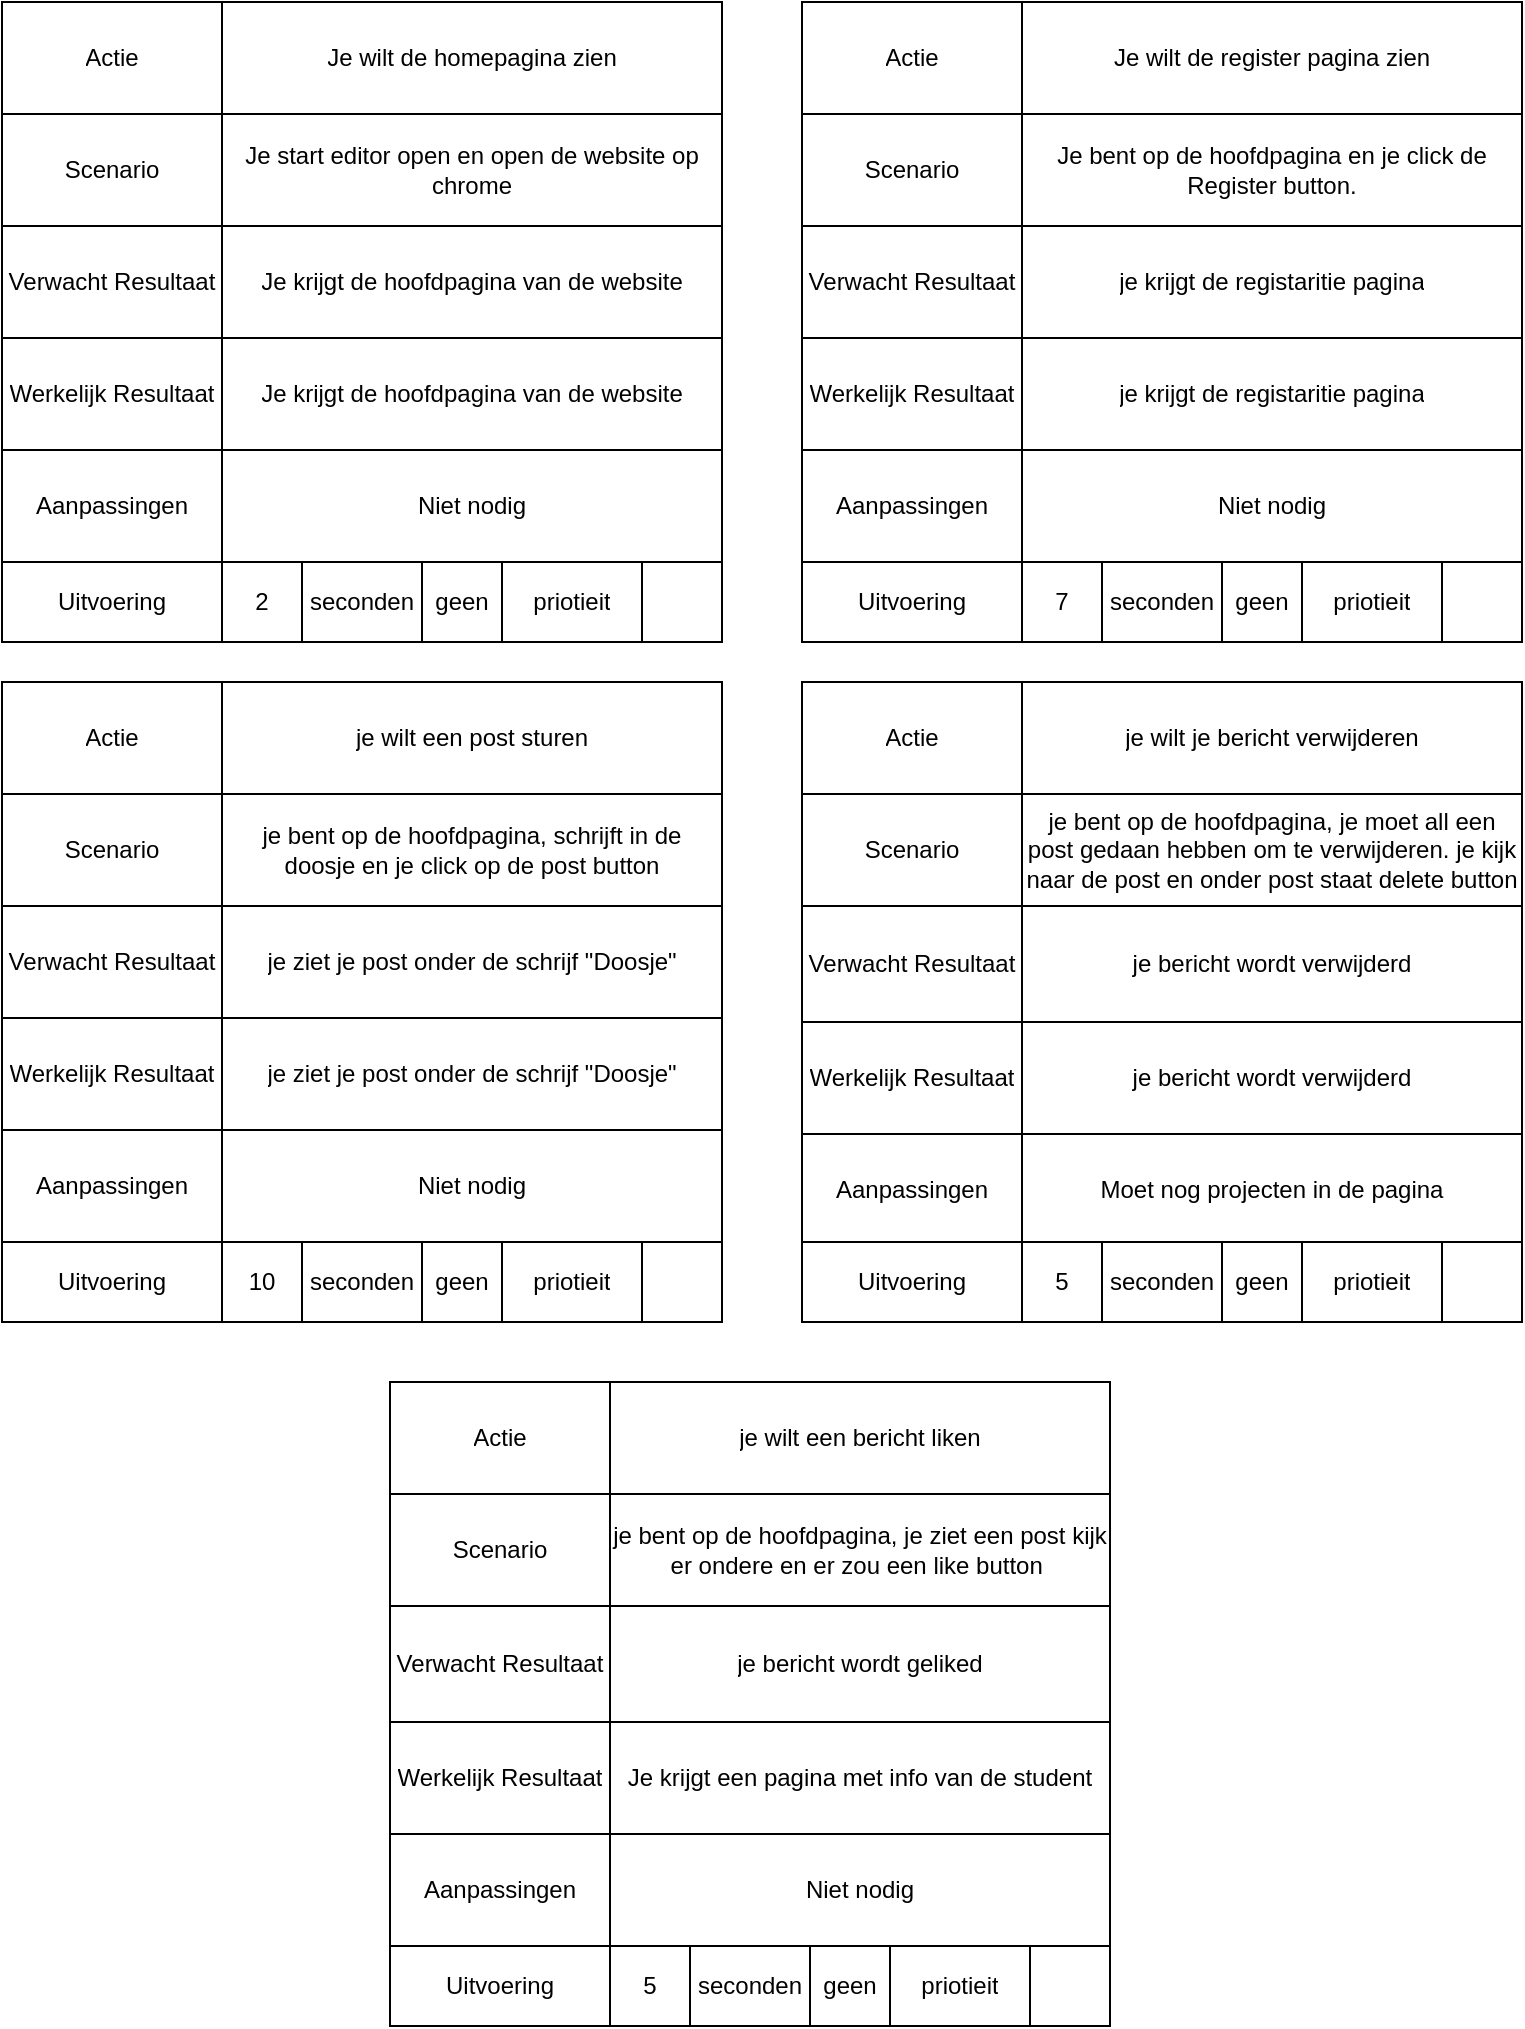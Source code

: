 <mxfile version="24.7.17">
  <diagram name="Pagina-1" id="o-l7oU7c75dc8aHTWsbc">
    <mxGraphModel dx="1276" dy="606" grid="1" gridSize="10" guides="1" tooltips="1" connect="1" arrows="1" fold="1" page="1" pageScale="1" pageWidth="827" pageHeight="1169" math="0" shadow="0">
      <root>
        <mxCell id="0" />
        <mxCell id="1" parent="0" />
        <mxCell id="jFZmd_QBsor4L_5HZ93f-24" value="" style="shape=table;startSize=0;container=1;collapsible=0;childLayout=tableLayout;" parent="1" vertex="1">
          <mxGeometry x="40" y="20" width="360" height="280" as="geometry" />
        </mxCell>
        <mxCell id="jFZmd_QBsor4L_5HZ93f-25" value="" style="shape=tableRow;horizontal=0;startSize=0;swimlaneHead=0;swimlaneBody=0;strokeColor=inherit;top=0;left=0;bottom=0;right=0;collapsible=0;dropTarget=0;fillColor=none;points=[[0,0.5],[1,0.5]];portConstraint=eastwest;" parent="jFZmd_QBsor4L_5HZ93f-24" vertex="1">
          <mxGeometry width="360" height="56" as="geometry" />
        </mxCell>
        <mxCell id="jFZmd_QBsor4L_5HZ93f-26" value="Actie" style="shape=partialRectangle;html=1;whiteSpace=wrap;connectable=0;strokeColor=inherit;overflow=hidden;fillColor=none;top=0;left=0;bottom=0;right=0;pointerEvents=1;" parent="jFZmd_QBsor4L_5HZ93f-25" vertex="1">
          <mxGeometry width="110" height="56" as="geometry">
            <mxRectangle width="110" height="56" as="alternateBounds" />
          </mxGeometry>
        </mxCell>
        <mxCell id="jFZmd_QBsor4L_5HZ93f-27" value="Je wilt de homepagina zien" style="shape=partialRectangle;html=1;whiteSpace=wrap;connectable=0;strokeColor=inherit;overflow=hidden;fillColor=none;top=0;left=0;bottom=0;right=0;pointerEvents=1;" parent="jFZmd_QBsor4L_5HZ93f-25" vertex="1">
          <mxGeometry x="110" width="250" height="56" as="geometry">
            <mxRectangle width="250" height="56" as="alternateBounds" />
          </mxGeometry>
        </mxCell>
        <mxCell id="jFZmd_QBsor4L_5HZ93f-28" value="" style="shape=tableRow;horizontal=0;startSize=0;swimlaneHead=0;swimlaneBody=0;strokeColor=inherit;top=0;left=0;bottom=0;right=0;collapsible=0;dropTarget=0;fillColor=none;points=[[0,0.5],[1,0.5]];portConstraint=eastwest;" parent="jFZmd_QBsor4L_5HZ93f-24" vertex="1">
          <mxGeometry y="56" width="360" height="56" as="geometry" />
        </mxCell>
        <mxCell id="jFZmd_QBsor4L_5HZ93f-29" value="Scenario" style="shape=partialRectangle;html=1;whiteSpace=wrap;connectable=0;strokeColor=inherit;overflow=hidden;fillColor=none;top=0;left=0;bottom=0;right=0;pointerEvents=1;" parent="jFZmd_QBsor4L_5HZ93f-28" vertex="1">
          <mxGeometry width="110" height="56" as="geometry">
            <mxRectangle width="110" height="56" as="alternateBounds" />
          </mxGeometry>
        </mxCell>
        <mxCell id="jFZmd_QBsor4L_5HZ93f-30" value="Je start editor open en open de website op chrome" style="shape=partialRectangle;html=1;whiteSpace=wrap;connectable=0;strokeColor=inherit;overflow=hidden;fillColor=none;top=0;left=0;bottom=0;right=0;pointerEvents=1;" parent="jFZmd_QBsor4L_5HZ93f-28" vertex="1">
          <mxGeometry x="110" width="250" height="56" as="geometry">
            <mxRectangle width="250" height="56" as="alternateBounds" />
          </mxGeometry>
        </mxCell>
        <mxCell id="jFZmd_QBsor4L_5HZ93f-31" value="" style="shape=tableRow;horizontal=0;startSize=0;swimlaneHead=0;swimlaneBody=0;strokeColor=inherit;top=0;left=0;bottom=0;right=0;collapsible=0;dropTarget=0;fillColor=none;points=[[0,0.5],[1,0.5]];portConstraint=eastwest;" parent="jFZmd_QBsor4L_5HZ93f-24" vertex="1">
          <mxGeometry y="112" width="360" height="56" as="geometry" />
        </mxCell>
        <mxCell id="jFZmd_QBsor4L_5HZ93f-32" value="Verwacht Resultaat" style="shape=partialRectangle;html=1;whiteSpace=wrap;connectable=0;strokeColor=inherit;overflow=hidden;fillColor=none;top=0;left=0;bottom=0;right=0;pointerEvents=1;" parent="jFZmd_QBsor4L_5HZ93f-31" vertex="1">
          <mxGeometry width="110" height="56" as="geometry">
            <mxRectangle width="110" height="56" as="alternateBounds" />
          </mxGeometry>
        </mxCell>
        <mxCell id="jFZmd_QBsor4L_5HZ93f-33" value="Je krijgt de hoofdpagina van de website" style="shape=partialRectangle;html=1;whiteSpace=wrap;connectable=0;strokeColor=inherit;overflow=hidden;fillColor=none;top=0;left=0;bottom=0;right=0;pointerEvents=1;" parent="jFZmd_QBsor4L_5HZ93f-31" vertex="1">
          <mxGeometry x="110" width="250" height="56" as="geometry">
            <mxRectangle width="250" height="56" as="alternateBounds" />
          </mxGeometry>
        </mxCell>
        <mxCell id="jFZmd_QBsor4L_5HZ93f-34" value="" style="shape=tableRow;horizontal=0;startSize=0;swimlaneHead=0;swimlaneBody=0;strokeColor=inherit;top=0;left=0;bottom=0;right=0;collapsible=0;dropTarget=0;fillColor=none;points=[[0,0.5],[1,0.5]];portConstraint=eastwest;" parent="jFZmd_QBsor4L_5HZ93f-24" vertex="1">
          <mxGeometry y="168" width="360" height="56" as="geometry" />
        </mxCell>
        <mxCell id="jFZmd_QBsor4L_5HZ93f-35" value="Werkelijk Resultaat" style="shape=partialRectangle;html=1;whiteSpace=wrap;connectable=0;strokeColor=inherit;overflow=hidden;fillColor=none;top=0;left=0;bottom=0;right=0;pointerEvents=1;" parent="jFZmd_QBsor4L_5HZ93f-34" vertex="1">
          <mxGeometry width="110" height="56" as="geometry">
            <mxRectangle width="110" height="56" as="alternateBounds" />
          </mxGeometry>
        </mxCell>
        <mxCell id="jFZmd_QBsor4L_5HZ93f-36" value="Je krijgt de hoofdpagina van de website" style="shape=partialRectangle;html=1;whiteSpace=wrap;connectable=0;strokeColor=inherit;overflow=hidden;fillColor=none;top=0;left=0;bottom=0;right=0;pointerEvents=1;" parent="jFZmd_QBsor4L_5HZ93f-34" vertex="1">
          <mxGeometry x="110" width="250" height="56" as="geometry">
            <mxRectangle width="250" height="56" as="alternateBounds" />
          </mxGeometry>
        </mxCell>
        <mxCell id="jFZmd_QBsor4L_5HZ93f-37" value="" style="shape=tableRow;horizontal=0;startSize=0;swimlaneHead=0;swimlaneBody=0;strokeColor=inherit;top=0;left=0;bottom=0;right=0;collapsible=0;dropTarget=0;fillColor=none;points=[[0,0.5],[1,0.5]];portConstraint=eastwest;" parent="jFZmd_QBsor4L_5HZ93f-24" vertex="1">
          <mxGeometry y="224" width="360" height="56" as="geometry" />
        </mxCell>
        <mxCell id="jFZmd_QBsor4L_5HZ93f-38" value="Aanpassingen" style="shape=partialRectangle;html=1;whiteSpace=wrap;connectable=0;strokeColor=inherit;overflow=hidden;fillColor=none;top=0;left=0;bottom=0;right=0;pointerEvents=1;" parent="jFZmd_QBsor4L_5HZ93f-37" vertex="1">
          <mxGeometry width="110" height="56" as="geometry">
            <mxRectangle width="110" height="56" as="alternateBounds" />
          </mxGeometry>
        </mxCell>
        <mxCell id="jFZmd_QBsor4L_5HZ93f-39" value="Niet nodig" style="shape=partialRectangle;html=1;whiteSpace=wrap;connectable=0;strokeColor=inherit;overflow=hidden;fillColor=none;top=0;left=0;bottom=0;right=0;pointerEvents=1;" parent="jFZmd_QBsor4L_5HZ93f-37" vertex="1">
          <mxGeometry x="110" width="250" height="56" as="geometry">
            <mxRectangle width="250" height="56" as="alternateBounds" />
          </mxGeometry>
        </mxCell>
        <mxCell id="jFZmd_QBsor4L_5HZ93f-40" value="" style="shape=table;startSize=0;container=1;collapsible=0;childLayout=tableLayout;" parent="1" vertex="1">
          <mxGeometry x="40" y="300" width="360" height="40" as="geometry" />
        </mxCell>
        <mxCell id="jFZmd_QBsor4L_5HZ93f-41" value="" style="shape=tableRow;horizontal=0;startSize=0;swimlaneHead=0;swimlaneBody=0;strokeColor=inherit;top=0;left=0;bottom=0;right=0;collapsible=0;dropTarget=0;fillColor=none;points=[[0,0.5],[1,0.5]];portConstraint=eastwest;" parent="jFZmd_QBsor4L_5HZ93f-40" vertex="1">
          <mxGeometry width="360" height="40" as="geometry" />
        </mxCell>
        <mxCell id="jFZmd_QBsor4L_5HZ93f-42" value="Uitvoering" style="shape=partialRectangle;html=1;whiteSpace=wrap;connectable=0;strokeColor=inherit;overflow=hidden;fillColor=none;top=0;left=0;bottom=0;right=0;pointerEvents=1;" parent="jFZmd_QBsor4L_5HZ93f-41" vertex="1">
          <mxGeometry width="110" height="40" as="geometry">
            <mxRectangle width="110" height="40" as="alternateBounds" />
          </mxGeometry>
        </mxCell>
        <mxCell id="jFZmd_QBsor4L_5HZ93f-43" value="2" style="shape=partialRectangle;html=1;whiteSpace=wrap;connectable=0;strokeColor=inherit;overflow=hidden;fillColor=none;top=0;left=0;bottom=0;right=0;pointerEvents=1;" parent="jFZmd_QBsor4L_5HZ93f-41" vertex="1">
          <mxGeometry x="110" width="40" height="40" as="geometry">
            <mxRectangle width="40" height="40" as="alternateBounds" />
          </mxGeometry>
        </mxCell>
        <mxCell id="jFZmd_QBsor4L_5HZ93f-44" value="seconden" style="shape=partialRectangle;html=1;whiteSpace=wrap;connectable=0;strokeColor=inherit;overflow=hidden;fillColor=none;top=0;left=0;bottom=0;right=0;pointerEvents=1;" parent="jFZmd_QBsor4L_5HZ93f-41" vertex="1">
          <mxGeometry x="150" width="60" height="40" as="geometry">
            <mxRectangle width="60" height="40" as="alternateBounds" />
          </mxGeometry>
        </mxCell>
        <mxCell id="jFZmd_QBsor4L_5HZ93f-45" value="geen" style="shape=partialRectangle;html=1;whiteSpace=wrap;connectable=0;strokeColor=inherit;overflow=hidden;fillColor=none;top=0;left=0;bottom=0;right=0;pointerEvents=1;" parent="jFZmd_QBsor4L_5HZ93f-41" vertex="1">
          <mxGeometry x="210" width="40" height="40" as="geometry">
            <mxRectangle width="40" height="40" as="alternateBounds" />
          </mxGeometry>
        </mxCell>
        <mxCell id="jFZmd_QBsor4L_5HZ93f-46" value="priotieit" style="shape=partialRectangle;html=1;whiteSpace=wrap;connectable=0;strokeColor=inherit;overflow=hidden;fillColor=none;top=0;left=0;bottom=0;right=0;pointerEvents=1;" parent="jFZmd_QBsor4L_5HZ93f-41" vertex="1">
          <mxGeometry x="250" width="70" height="40" as="geometry">
            <mxRectangle width="70" height="40" as="alternateBounds" />
          </mxGeometry>
        </mxCell>
        <mxCell id="jFZmd_QBsor4L_5HZ93f-47" value="" style="shape=partialRectangle;html=1;whiteSpace=wrap;connectable=0;strokeColor=inherit;overflow=hidden;fillColor=none;top=0;left=0;bottom=0;right=0;pointerEvents=1;" parent="jFZmd_QBsor4L_5HZ93f-41" vertex="1">
          <mxGeometry x="320" width="40" height="40" as="geometry">
            <mxRectangle width="40" height="40" as="alternateBounds" />
          </mxGeometry>
        </mxCell>
        <mxCell id="jFZmd_QBsor4L_5HZ93f-48" value="" style="shape=table;startSize=0;container=1;collapsible=0;childLayout=tableLayout;" parent="1" vertex="1">
          <mxGeometry x="440" y="20" width="360" height="280" as="geometry" />
        </mxCell>
        <mxCell id="jFZmd_QBsor4L_5HZ93f-49" value="" style="shape=tableRow;horizontal=0;startSize=0;swimlaneHead=0;swimlaneBody=0;strokeColor=inherit;top=0;left=0;bottom=0;right=0;collapsible=0;dropTarget=0;fillColor=none;points=[[0,0.5],[1,0.5]];portConstraint=eastwest;" parent="jFZmd_QBsor4L_5HZ93f-48" vertex="1">
          <mxGeometry width="360" height="56" as="geometry" />
        </mxCell>
        <mxCell id="jFZmd_QBsor4L_5HZ93f-50" value="Actie" style="shape=partialRectangle;html=1;whiteSpace=wrap;connectable=0;strokeColor=inherit;overflow=hidden;fillColor=none;top=0;left=0;bottom=0;right=0;pointerEvents=1;" parent="jFZmd_QBsor4L_5HZ93f-49" vertex="1">
          <mxGeometry width="110" height="56" as="geometry">
            <mxRectangle width="110" height="56" as="alternateBounds" />
          </mxGeometry>
        </mxCell>
        <mxCell id="jFZmd_QBsor4L_5HZ93f-51" value="Je wilt de register pagina zien" style="shape=partialRectangle;html=1;whiteSpace=wrap;connectable=0;strokeColor=inherit;overflow=hidden;fillColor=none;top=0;left=0;bottom=0;right=0;pointerEvents=1;" parent="jFZmd_QBsor4L_5HZ93f-49" vertex="1">
          <mxGeometry x="110" width="250" height="56" as="geometry">
            <mxRectangle width="250" height="56" as="alternateBounds" />
          </mxGeometry>
        </mxCell>
        <mxCell id="jFZmd_QBsor4L_5HZ93f-52" value="" style="shape=tableRow;horizontal=0;startSize=0;swimlaneHead=0;swimlaneBody=0;strokeColor=inherit;top=0;left=0;bottom=0;right=0;collapsible=0;dropTarget=0;fillColor=none;points=[[0,0.5],[1,0.5]];portConstraint=eastwest;" parent="jFZmd_QBsor4L_5HZ93f-48" vertex="1">
          <mxGeometry y="56" width="360" height="56" as="geometry" />
        </mxCell>
        <mxCell id="jFZmd_QBsor4L_5HZ93f-53" value="Scenario" style="shape=partialRectangle;html=1;whiteSpace=wrap;connectable=0;strokeColor=inherit;overflow=hidden;fillColor=none;top=0;left=0;bottom=0;right=0;pointerEvents=1;" parent="jFZmd_QBsor4L_5HZ93f-52" vertex="1">
          <mxGeometry width="110" height="56" as="geometry">
            <mxRectangle width="110" height="56" as="alternateBounds" />
          </mxGeometry>
        </mxCell>
        <mxCell id="jFZmd_QBsor4L_5HZ93f-54" value="Je bent op de hoofdpagina en je click de Register button." style="shape=partialRectangle;html=1;whiteSpace=wrap;connectable=0;strokeColor=inherit;overflow=hidden;fillColor=none;top=0;left=0;bottom=0;right=0;pointerEvents=1;" parent="jFZmd_QBsor4L_5HZ93f-52" vertex="1">
          <mxGeometry x="110" width="250" height="56" as="geometry">
            <mxRectangle width="250" height="56" as="alternateBounds" />
          </mxGeometry>
        </mxCell>
        <mxCell id="jFZmd_QBsor4L_5HZ93f-55" value="" style="shape=tableRow;horizontal=0;startSize=0;swimlaneHead=0;swimlaneBody=0;strokeColor=inherit;top=0;left=0;bottom=0;right=0;collapsible=0;dropTarget=0;fillColor=none;points=[[0,0.5],[1,0.5]];portConstraint=eastwest;" parent="jFZmd_QBsor4L_5HZ93f-48" vertex="1">
          <mxGeometry y="112" width="360" height="56" as="geometry" />
        </mxCell>
        <mxCell id="jFZmd_QBsor4L_5HZ93f-56" value="Verwacht Resultaat" style="shape=partialRectangle;html=1;whiteSpace=wrap;connectable=0;strokeColor=inherit;overflow=hidden;fillColor=none;top=0;left=0;bottom=0;right=0;pointerEvents=1;" parent="jFZmd_QBsor4L_5HZ93f-55" vertex="1">
          <mxGeometry width="110" height="56" as="geometry">
            <mxRectangle width="110" height="56" as="alternateBounds" />
          </mxGeometry>
        </mxCell>
        <mxCell id="jFZmd_QBsor4L_5HZ93f-57" value="je krijgt de registaritie pagina" style="shape=partialRectangle;html=1;whiteSpace=wrap;connectable=0;strokeColor=inherit;overflow=hidden;fillColor=none;top=0;left=0;bottom=0;right=0;pointerEvents=1;" parent="jFZmd_QBsor4L_5HZ93f-55" vertex="1">
          <mxGeometry x="110" width="250" height="56" as="geometry">
            <mxRectangle width="250" height="56" as="alternateBounds" />
          </mxGeometry>
        </mxCell>
        <mxCell id="jFZmd_QBsor4L_5HZ93f-58" value="" style="shape=tableRow;horizontal=0;startSize=0;swimlaneHead=0;swimlaneBody=0;strokeColor=inherit;top=0;left=0;bottom=0;right=0;collapsible=0;dropTarget=0;fillColor=none;points=[[0,0.5],[1,0.5]];portConstraint=eastwest;" parent="jFZmd_QBsor4L_5HZ93f-48" vertex="1">
          <mxGeometry y="168" width="360" height="56" as="geometry" />
        </mxCell>
        <mxCell id="jFZmd_QBsor4L_5HZ93f-59" value="Werkelijk Resultaat" style="shape=partialRectangle;html=1;whiteSpace=wrap;connectable=0;strokeColor=inherit;overflow=hidden;fillColor=none;top=0;left=0;bottom=0;right=0;pointerEvents=1;" parent="jFZmd_QBsor4L_5HZ93f-58" vertex="1">
          <mxGeometry width="110" height="56" as="geometry">
            <mxRectangle width="110" height="56" as="alternateBounds" />
          </mxGeometry>
        </mxCell>
        <mxCell id="jFZmd_QBsor4L_5HZ93f-60" value="je krijgt de registaritie pagina" style="shape=partialRectangle;html=1;whiteSpace=wrap;connectable=0;strokeColor=inherit;overflow=hidden;fillColor=none;top=0;left=0;bottom=0;right=0;pointerEvents=1;" parent="jFZmd_QBsor4L_5HZ93f-58" vertex="1">
          <mxGeometry x="110" width="250" height="56" as="geometry">
            <mxRectangle width="250" height="56" as="alternateBounds" />
          </mxGeometry>
        </mxCell>
        <mxCell id="jFZmd_QBsor4L_5HZ93f-61" value="" style="shape=tableRow;horizontal=0;startSize=0;swimlaneHead=0;swimlaneBody=0;strokeColor=inherit;top=0;left=0;bottom=0;right=0;collapsible=0;dropTarget=0;fillColor=none;points=[[0,0.5],[1,0.5]];portConstraint=eastwest;" parent="jFZmd_QBsor4L_5HZ93f-48" vertex="1">
          <mxGeometry y="224" width="360" height="56" as="geometry" />
        </mxCell>
        <mxCell id="jFZmd_QBsor4L_5HZ93f-62" value="Aanpassingen" style="shape=partialRectangle;html=1;whiteSpace=wrap;connectable=0;strokeColor=inherit;overflow=hidden;fillColor=none;top=0;left=0;bottom=0;right=0;pointerEvents=1;" parent="jFZmd_QBsor4L_5HZ93f-61" vertex="1">
          <mxGeometry width="110" height="56" as="geometry">
            <mxRectangle width="110" height="56" as="alternateBounds" />
          </mxGeometry>
        </mxCell>
        <mxCell id="jFZmd_QBsor4L_5HZ93f-63" value="Niet nodig" style="shape=partialRectangle;html=1;whiteSpace=wrap;connectable=0;strokeColor=inherit;overflow=hidden;fillColor=none;top=0;left=0;bottom=0;right=0;pointerEvents=1;" parent="jFZmd_QBsor4L_5HZ93f-61" vertex="1">
          <mxGeometry x="110" width="250" height="56" as="geometry">
            <mxRectangle width="250" height="56" as="alternateBounds" />
          </mxGeometry>
        </mxCell>
        <mxCell id="jFZmd_QBsor4L_5HZ93f-64" value="" style="shape=table;startSize=0;container=1;collapsible=0;childLayout=tableLayout;" parent="1" vertex="1">
          <mxGeometry x="440" y="300" width="360" height="40" as="geometry" />
        </mxCell>
        <mxCell id="jFZmd_QBsor4L_5HZ93f-65" value="" style="shape=tableRow;horizontal=0;startSize=0;swimlaneHead=0;swimlaneBody=0;strokeColor=inherit;top=0;left=0;bottom=0;right=0;collapsible=0;dropTarget=0;fillColor=none;points=[[0,0.5],[1,0.5]];portConstraint=eastwest;" parent="jFZmd_QBsor4L_5HZ93f-64" vertex="1">
          <mxGeometry width="360" height="40" as="geometry" />
        </mxCell>
        <mxCell id="jFZmd_QBsor4L_5HZ93f-66" value="Uitvoering" style="shape=partialRectangle;html=1;whiteSpace=wrap;connectable=0;strokeColor=inherit;overflow=hidden;fillColor=none;top=0;left=0;bottom=0;right=0;pointerEvents=1;" parent="jFZmd_QBsor4L_5HZ93f-65" vertex="1">
          <mxGeometry width="110" height="40" as="geometry">
            <mxRectangle width="110" height="40" as="alternateBounds" />
          </mxGeometry>
        </mxCell>
        <mxCell id="jFZmd_QBsor4L_5HZ93f-67" value="7" style="shape=partialRectangle;html=1;whiteSpace=wrap;connectable=0;strokeColor=inherit;overflow=hidden;fillColor=none;top=0;left=0;bottom=0;right=0;pointerEvents=1;" parent="jFZmd_QBsor4L_5HZ93f-65" vertex="1">
          <mxGeometry x="110" width="40" height="40" as="geometry">
            <mxRectangle width="40" height="40" as="alternateBounds" />
          </mxGeometry>
        </mxCell>
        <mxCell id="jFZmd_QBsor4L_5HZ93f-68" value="seconden" style="shape=partialRectangle;html=1;whiteSpace=wrap;connectable=0;strokeColor=inherit;overflow=hidden;fillColor=none;top=0;left=0;bottom=0;right=0;pointerEvents=1;" parent="jFZmd_QBsor4L_5HZ93f-65" vertex="1">
          <mxGeometry x="150" width="60" height="40" as="geometry">
            <mxRectangle width="60" height="40" as="alternateBounds" />
          </mxGeometry>
        </mxCell>
        <mxCell id="jFZmd_QBsor4L_5HZ93f-69" value="geen" style="shape=partialRectangle;html=1;whiteSpace=wrap;connectable=0;strokeColor=inherit;overflow=hidden;fillColor=none;top=0;left=0;bottom=0;right=0;pointerEvents=1;" parent="jFZmd_QBsor4L_5HZ93f-65" vertex="1">
          <mxGeometry x="210" width="40" height="40" as="geometry">
            <mxRectangle width="40" height="40" as="alternateBounds" />
          </mxGeometry>
        </mxCell>
        <mxCell id="jFZmd_QBsor4L_5HZ93f-70" value="priotieit" style="shape=partialRectangle;html=1;whiteSpace=wrap;connectable=0;strokeColor=inherit;overflow=hidden;fillColor=none;top=0;left=0;bottom=0;right=0;pointerEvents=1;" parent="jFZmd_QBsor4L_5HZ93f-65" vertex="1">
          <mxGeometry x="250" width="70" height="40" as="geometry">
            <mxRectangle width="70" height="40" as="alternateBounds" />
          </mxGeometry>
        </mxCell>
        <mxCell id="jFZmd_QBsor4L_5HZ93f-71" value="" style="shape=partialRectangle;html=1;whiteSpace=wrap;connectable=0;strokeColor=inherit;overflow=hidden;fillColor=none;top=0;left=0;bottom=0;right=0;pointerEvents=1;" parent="jFZmd_QBsor4L_5HZ93f-65" vertex="1">
          <mxGeometry x="320" width="40" height="40" as="geometry">
            <mxRectangle width="40" height="40" as="alternateBounds" />
          </mxGeometry>
        </mxCell>
        <mxCell id="jFZmd_QBsor4L_5HZ93f-72" value="" style="shape=table;startSize=0;container=1;collapsible=0;childLayout=tableLayout;" parent="1" vertex="1">
          <mxGeometry x="40" y="360" width="360" height="280" as="geometry" />
        </mxCell>
        <mxCell id="jFZmd_QBsor4L_5HZ93f-73" value="" style="shape=tableRow;horizontal=0;startSize=0;swimlaneHead=0;swimlaneBody=0;strokeColor=inherit;top=0;left=0;bottom=0;right=0;collapsible=0;dropTarget=0;fillColor=none;points=[[0,0.5],[1,0.5]];portConstraint=eastwest;" parent="jFZmd_QBsor4L_5HZ93f-72" vertex="1">
          <mxGeometry width="360" height="56" as="geometry" />
        </mxCell>
        <mxCell id="jFZmd_QBsor4L_5HZ93f-74" value="Actie" style="shape=partialRectangle;html=1;whiteSpace=wrap;connectable=0;strokeColor=inherit;overflow=hidden;fillColor=none;top=0;left=0;bottom=0;right=0;pointerEvents=1;" parent="jFZmd_QBsor4L_5HZ93f-73" vertex="1">
          <mxGeometry width="110" height="56" as="geometry">
            <mxRectangle width="110" height="56" as="alternateBounds" />
          </mxGeometry>
        </mxCell>
        <mxCell id="jFZmd_QBsor4L_5HZ93f-75" value="je wilt een post sturen" style="shape=partialRectangle;html=1;whiteSpace=wrap;connectable=0;strokeColor=inherit;overflow=hidden;fillColor=none;top=0;left=0;bottom=0;right=0;pointerEvents=1;" parent="jFZmd_QBsor4L_5HZ93f-73" vertex="1">
          <mxGeometry x="110" width="250" height="56" as="geometry">
            <mxRectangle width="250" height="56" as="alternateBounds" />
          </mxGeometry>
        </mxCell>
        <mxCell id="jFZmd_QBsor4L_5HZ93f-76" value="" style="shape=tableRow;horizontal=0;startSize=0;swimlaneHead=0;swimlaneBody=0;strokeColor=inherit;top=0;left=0;bottom=0;right=0;collapsible=0;dropTarget=0;fillColor=none;points=[[0,0.5],[1,0.5]];portConstraint=eastwest;" parent="jFZmd_QBsor4L_5HZ93f-72" vertex="1">
          <mxGeometry y="56" width="360" height="56" as="geometry" />
        </mxCell>
        <mxCell id="jFZmd_QBsor4L_5HZ93f-77" value="Scenario" style="shape=partialRectangle;html=1;whiteSpace=wrap;connectable=0;strokeColor=inherit;overflow=hidden;fillColor=none;top=0;left=0;bottom=0;right=0;pointerEvents=1;" parent="jFZmd_QBsor4L_5HZ93f-76" vertex="1">
          <mxGeometry width="110" height="56" as="geometry">
            <mxRectangle width="110" height="56" as="alternateBounds" />
          </mxGeometry>
        </mxCell>
        <mxCell id="jFZmd_QBsor4L_5HZ93f-78" value="je bent op de hoofdpagina, schrijft in de doosje en je click op de post button" style="shape=partialRectangle;html=1;whiteSpace=wrap;connectable=0;strokeColor=inherit;overflow=hidden;fillColor=none;top=0;left=0;bottom=0;right=0;pointerEvents=1;" parent="jFZmd_QBsor4L_5HZ93f-76" vertex="1">
          <mxGeometry x="110" width="250" height="56" as="geometry">
            <mxRectangle width="250" height="56" as="alternateBounds" />
          </mxGeometry>
        </mxCell>
        <mxCell id="jFZmd_QBsor4L_5HZ93f-79" value="" style="shape=tableRow;horizontal=0;startSize=0;swimlaneHead=0;swimlaneBody=0;strokeColor=inherit;top=0;left=0;bottom=0;right=0;collapsible=0;dropTarget=0;fillColor=none;points=[[0,0.5],[1,0.5]];portConstraint=eastwest;" parent="jFZmd_QBsor4L_5HZ93f-72" vertex="1">
          <mxGeometry y="112" width="360" height="56" as="geometry" />
        </mxCell>
        <mxCell id="jFZmd_QBsor4L_5HZ93f-80" value="Verwacht Resultaat" style="shape=partialRectangle;html=1;whiteSpace=wrap;connectable=0;strokeColor=inherit;overflow=hidden;fillColor=none;top=0;left=0;bottom=0;right=0;pointerEvents=1;" parent="jFZmd_QBsor4L_5HZ93f-79" vertex="1">
          <mxGeometry width="110" height="56" as="geometry">
            <mxRectangle width="110" height="56" as="alternateBounds" />
          </mxGeometry>
        </mxCell>
        <mxCell id="jFZmd_QBsor4L_5HZ93f-81" value="je ziet je post onder de schrijf &quot;Doosje&quot;" style="shape=partialRectangle;html=1;whiteSpace=wrap;connectable=0;strokeColor=inherit;overflow=hidden;fillColor=none;top=0;left=0;bottom=0;right=0;pointerEvents=1;" parent="jFZmd_QBsor4L_5HZ93f-79" vertex="1">
          <mxGeometry x="110" width="250" height="56" as="geometry">
            <mxRectangle width="250" height="56" as="alternateBounds" />
          </mxGeometry>
        </mxCell>
        <mxCell id="jFZmd_QBsor4L_5HZ93f-82" value="" style="shape=tableRow;horizontal=0;startSize=0;swimlaneHead=0;swimlaneBody=0;strokeColor=inherit;top=0;left=0;bottom=0;right=0;collapsible=0;dropTarget=0;fillColor=none;points=[[0,0.5],[1,0.5]];portConstraint=eastwest;" parent="jFZmd_QBsor4L_5HZ93f-72" vertex="1">
          <mxGeometry y="168" width="360" height="56" as="geometry" />
        </mxCell>
        <mxCell id="jFZmd_QBsor4L_5HZ93f-83" value="Werkelijk Resultaat" style="shape=partialRectangle;html=1;whiteSpace=wrap;connectable=0;strokeColor=inherit;overflow=hidden;fillColor=none;top=0;left=0;bottom=0;right=0;pointerEvents=1;" parent="jFZmd_QBsor4L_5HZ93f-82" vertex="1">
          <mxGeometry width="110" height="56" as="geometry">
            <mxRectangle width="110" height="56" as="alternateBounds" />
          </mxGeometry>
        </mxCell>
        <mxCell id="jFZmd_QBsor4L_5HZ93f-84" value="je ziet je post onder de schrijf &quot;Doosje&quot;" style="shape=partialRectangle;html=1;whiteSpace=wrap;connectable=0;strokeColor=inherit;overflow=hidden;fillColor=none;top=0;left=0;bottom=0;right=0;pointerEvents=1;" parent="jFZmd_QBsor4L_5HZ93f-82" vertex="1">
          <mxGeometry x="110" width="250" height="56" as="geometry">
            <mxRectangle width="250" height="56" as="alternateBounds" />
          </mxGeometry>
        </mxCell>
        <mxCell id="jFZmd_QBsor4L_5HZ93f-85" value="" style="shape=tableRow;horizontal=0;startSize=0;swimlaneHead=0;swimlaneBody=0;strokeColor=inherit;top=0;left=0;bottom=0;right=0;collapsible=0;dropTarget=0;fillColor=none;points=[[0,0.5],[1,0.5]];portConstraint=eastwest;" parent="jFZmd_QBsor4L_5HZ93f-72" vertex="1">
          <mxGeometry y="224" width="360" height="56" as="geometry" />
        </mxCell>
        <mxCell id="jFZmd_QBsor4L_5HZ93f-86" value="Aanpassingen" style="shape=partialRectangle;html=1;whiteSpace=wrap;connectable=0;strokeColor=inherit;overflow=hidden;fillColor=none;top=0;left=0;bottom=0;right=0;pointerEvents=1;" parent="jFZmd_QBsor4L_5HZ93f-85" vertex="1">
          <mxGeometry width="110" height="56" as="geometry">
            <mxRectangle width="110" height="56" as="alternateBounds" />
          </mxGeometry>
        </mxCell>
        <mxCell id="jFZmd_QBsor4L_5HZ93f-87" value="Niet nodig" style="shape=partialRectangle;html=1;whiteSpace=wrap;connectable=0;strokeColor=inherit;overflow=hidden;fillColor=none;top=0;left=0;bottom=0;right=0;pointerEvents=1;" parent="jFZmd_QBsor4L_5HZ93f-85" vertex="1">
          <mxGeometry x="110" width="250" height="56" as="geometry">
            <mxRectangle width="250" height="56" as="alternateBounds" />
          </mxGeometry>
        </mxCell>
        <mxCell id="jFZmd_QBsor4L_5HZ93f-88" value="" style="shape=table;startSize=0;container=1;collapsible=0;childLayout=tableLayout;" parent="1" vertex="1">
          <mxGeometry x="40" y="640" width="360" height="40" as="geometry" />
        </mxCell>
        <mxCell id="jFZmd_QBsor4L_5HZ93f-89" value="" style="shape=tableRow;horizontal=0;startSize=0;swimlaneHead=0;swimlaneBody=0;strokeColor=inherit;top=0;left=0;bottom=0;right=0;collapsible=0;dropTarget=0;fillColor=none;points=[[0,0.5],[1,0.5]];portConstraint=eastwest;" parent="jFZmd_QBsor4L_5HZ93f-88" vertex="1">
          <mxGeometry width="360" height="40" as="geometry" />
        </mxCell>
        <mxCell id="jFZmd_QBsor4L_5HZ93f-90" value="Uitvoering" style="shape=partialRectangle;html=1;whiteSpace=wrap;connectable=0;strokeColor=inherit;overflow=hidden;fillColor=none;top=0;left=0;bottom=0;right=0;pointerEvents=1;" parent="jFZmd_QBsor4L_5HZ93f-89" vertex="1">
          <mxGeometry width="110" height="40" as="geometry">
            <mxRectangle width="110" height="40" as="alternateBounds" />
          </mxGeometry>
        </mxCell>
        <mxCell id="jFZmd_QBsor4L_5HZ93f-91" value="10" style="shape=partialRectangle;html=1;whiteSpace=wrap;connectable=0;strokeColor=inherit;overflow=hidden;fillColor=none;top=0;left=0;bottom=0;right=0;pointerEvents=1;" parent="jFZmd_QBsor4L_5HZ93f-89" vertex="1">
          <mxGeometry x="110" width="40" height="40" as="geometry">
            <mxRectangle width="40" height="40" as="alternateBounds" />
          </mxGeometry>
        </mxCell>
        <mxCell id="jFZmd_QBsor4L_5HZ93f-92" value="seconden" style="shape=partialRectangle;html=1;whiteSpace=wrap;connectable=0;strokeColor=inherit;overflow=hidden;fillColor=none;top=0;left=0;bottom=0;right=0;pointerEvents=1;" parent="jFZmd_QBsor4L_5HZ93f-89" vertex="1">
          <mxGeometry x="150" width="60" height="40" as="geometry">
            <mxRectangle width="60" height="40" as="alternateBounds" />
          </mxGeometry>
        </mxCell>
        <mxCell id="jFZmd_QBsor4L_5HZ93f-93" value="geen" style="shape=partialRectangle;html=1;whiteSpace=wrap;connectable=0;strokeColor=inherit;overflow=hidden;fillColor=none;top=0;left=0;bottom=0;right=0;pointerEvents=1;" parent="jFZmd_QBsor4L_5HZ93f-89" vertex="1">
          <mxGeometry x="210" width="40" height="40" as="geometry">
            <mxRectangle width="40" height="40" as="alternateBounds" />
          </mxGeometry>
        </mxCell>
        <mxCell id="jFZmd_QBsor4L_5HZ93f-94" value="priotieit" style="shape=partialRectangle;html=1;whiteSpace=wrap;connectable=0;strokeColor=inherit;overflow=hidden;fillColor=none;top=0;left=0;bottom=0;right=0;pointerEvents=1;" parent="jFZmd_QBsor4L_5HZ93f-89" vertex="1">
          <mxGeometry x="250" width="70" height="40" as="geometry">
            <mxRectangle width="70" height="40" as="alternateBounds" />
          </mxGeometry>
        </mxCell>
        <mxCell id="jFZmd_QBsor4L_5HZ93f-95" value="" style="shape=partialRectangle;html=1;whiteSpace=wrap;connectable=0;strokeColor=inherit;overflow=hidden;fillColor=none;top=0;left=0;bottom=0;right=0;pointerEvents=1;" parent="jFZmd_QBsor4L_5HZ93f-89" vertex="1">
          <mxGeometry x="320" width="40" height="40" as="geometry">
            <mxRectangle width="40" height="40" as="alternateBounds" />
          </mxGeometry>
        </mxCell>
        <mxCell id="jFZmd_QBsor4L_5HZ93f-100" value="" style="shape=table;startSize=0;container=1;collapsible=0;childLayout=tableLayout;" parent="1" vertex="1">
          <mxGeometry x="440" y="360" width="360" height="282" as="geometry" />
        </mxCell>
        <mxCell id="jFZmd_QBsor4L_5HZ93f-101" value="" style="shape=tableRow;horizontal=0;startSize=0;swimlaneHead=0;swimlaneBody=0;strokeColor=inherit;top=0;left=0;bottom=0;right=0;collapsible=0;dropTarget=0;fillColor=none;points=[[0,0.5],[1,0.5]];portConstraint=eastwest;" parent="jFZmd_QBsor4L_5HZ93f-100" vertex="1">
          <mxGeometry width="360" height="56" as="geometry" />
        </mxCell>
        <mxCell id="jFZmd_QBsor4L_5HZ93f-102" value="Actie" style="shape=partialRectangle;html=1;whiteSpace=wrap;connectable=0;strokeColor=inherit;overflow=hidden;fillColor=none;top=0;left=0;bottom=0;right=0;pointerEvents=1;" parent="jFZmd_QBsor4L_5HZ93f-101" vertex="1">
          <mxGeometry width="110" height="56" as="geometry">
            <mxRectangle width="110" height="56" as="alternateBounds" />
          </mxGeometry>
        </mxCell>
        <mxCell id="jFZmd_QBsor4L_5HZ93f-103" value="je wilt je bericht verwijderen" style="shape=partialRectangle;html=1;whiteSpace=wrap;connectable=0;strokeColor=inherit;overflow=hidden;fillColor=none;top=0;left=0;bottom=0;right=0;pointerEvents=1;" parent="jFZmd_QBsor4L_5HZ93f-101" vertex="1">
          <mxGeometry x="110" width="250" height="56" as="geometry">
            <mxRectangle width="250" height="56" as="alternateBounds" />
          </mxGeometry>
        </mxCell>
        <mxCell id="jFZmd_QBsor4L_5HZ93f-104" value="" style="shape=tableRow;horizontal=0;startSize=0;swimlaneHead=0;swimlaneBody=0;strokeColor=inherit;top=0;left=0;bottom=0;right=0;collapsible=0;dropTarget=0;fillColor=none;points=[[0,0.5],[1,0.5]];portConstraint=eastwest;" parent="jFZmd_QBsor4L_5HZ93f-100" vertex="1">
          <mxGeometry y="56" width="360" height="56" as="geometry" />
        </mxCell>
        <mxCell id="jFZmd_QBsor4L_5HZ93f-105" value="Scenario" style="shape=partialRectangle;html=1;whiteSpace=wrap;connectable=0;strokeColor=inherit;overflow=hidden;fillColor=none;top=0;left=0;bottom=0;right=0;pointerEvents=1;" parent="jFZmd_QBsor4L_5HZ93f-104" vertex="1">
          <mxGeometry width="110" height="56" as="geometry">
            <mxRectangle width="110" height="56" as="alternateBounds" />
          </mxGeometry>
        </mxCell>
        <mxCell id="jFZmd_QBsor4L_5HZ93f-106" value="je bent op de hoofdpagina, je moet all een post gedaan hebben om te verwijderen. je kijk naar de post en onder post staat delete button" style="shape=partialRectangle;html=1;whiteSpace=wrap;connectable=0;strokeColor=inherit;overflow=hidden;fillColor=none;top=0;left=0;bottom=0;right=0;pointerEvents=1;" parent="jFZmd_QBsor4L_5HZ93f-104" vertex="1">
          <mxGeometry x="110" width="250" height="56" as="geometry">
            <mxRectangle width="250" height="56" as="alternateBounds" />
          </mxGeometry>
        </mxCell>
        <mxCell id="jFZmd_QBsor4L_5HZ93f-107" value="" style="shape=tableRow;horizontal=0;startSize=0;swimlaneHead=0;swimlaneBody=0;strokeColor=inherit;top=0;left=0;bottom=0;right=0;collapsible=0;dropTarget=0;fillColor=none;points=[[0,0.5],[1,0.5]];portConstraint=eastwest;" parent="jFZmd_QBsor4L_5HZ93f-100" vertex="1">
          <mxGeometry y="112" width="360" height="58" as="geometry" />
        </mxCell>
        <mxCell id="jFZmd_QBsor4L_5HZ93f-108" value="Verwacht Resultaat" style="shape=partialRectangle;html=1;whiteSpace=wrap;connectable=0;strokeColor=inherit;overflow=hidden;fillColor=none;top=0;left=0;bottom=0;right=0;pointerEvents=1;" parent="jFZmd_QBsor4L_5HZ93f-107" vertex="1">
          <mxGeometry width="110" height="58" as="geometry">
            <mxRectangle width="110" height="58" as="alternateBounds" />
          </mxGeometry>
        </mxCell>
        <mxCell id="jFZmd_QBsor4L_5HZ93f-109" value="je bericht wordt verwijderd" style="shape=partialRectangle;html=1;whiteSpace=wrap;connectable=0;strokeColor=inherit;overflow=hidden;fillColor=none;top=0;left=0;bottom=0;right=0;pointerEvents=1;" parent="jFZmd_QBsor4L_5HZ93f-107" vertex="1">
          <mxGeometry x="110" width="250" height="58" as="geometry">
            <mxRectangle width="250" height="58" as="alternateBounds" />
          </mxGeometry>
        </mxCell>
        <mxCell id="jFZmd_QBsor4L_5HZ93f-110" value="" style="shape=tableRow;horizontal=0;startSize=0;swimlaneHead=0;swimlaneBody=0;strokeColor=inherit;top=0;left=0;bottom=0;right=0;collapsible=0;dropTarget=0;fillColor=none;points=[[0,0.5],[1,0.5]];portConstraint=eastwest;" parent="jFZmd_QBsor4L_5HZ93f-100" vertex="1">
          <mxGeometry y="170" width="360" height="56" as="geometry" />
        </mxCell>
        <mxCell id="jFZmd_QBsor4L_5HZ93f-111" value="Werkelijk Resultaat" style="shape=partialRectangle;html=1;whiteSpace=wrap;connectable=0;strokeColor=inherit;overflow=hidden;fillColor=none;top=0;left=0;bottom=0;right=0;pointerEvents=1;" parent="jFZmd_QBsor4L_5HZ93f-110" vertex="1">
          <mxGeometry width="110" height="56" as="geometry">
            <mxRectangle width="110" height="56" as="alternateBounds" />
          </mxGeometry>
        </mxCell>
        <mxCell id="jFZmd_QBsor4L_5HZ93f-112" value="je bericht wordt verwijderd" style="shape=partialRectangle;html=1;whiteSpace=wrap;connectable=0;strokeColor=inherit;overflow=hidden;fillColor=none;top=0;left=0;bottom=0;right=0;pointerEvents=1;" parent="jFZmd_QBsor4L_5HZ93f-110" vertex="1">
          <mxGeometry x="110" width="250" height="56" as="geometry">
            <mxRectangle width="250" height="56" as="alternateBounds" />
          </mxGeometry>
        </mxCell>
        <mxCell id="jFZmd_QBsor4L_5HZ93f-113" value="" style="shape=tableRow;horizontal=0;startSize=0;swimlaneHead=0;swimlaneBody=0;strokeColor=inherit;top=0;left=0;bottom=0;right=0;collapsible=0;dropTarget=0;fillColor=none;points=[[0,0.5],[1,0.5]];portConstraint=eastwest;" parent="jFZmd_QBsor4L_5HZ93f-100" vertex="1">
          <mxGeometry y="226" width="360" height="56" as="geometry" />
        </mxCell>
        <mxCell id="jFZmd_QBsor4L_5HZ93f-114" value="Aanpassingen" style="shape=partialRectangle;html=1;whiteSpace=wrap;connectable=0;strokeColor=inherit;overflow=hidden;fillColor=none;top=0;left=0;bottom=0;right=0;pointerEvents=1;" parent="jFZmd_QBsor4L_5HZ93f-113" vertex="1">
          <mxGeometry width="110" height="56" as="geometry">
            <mxRectangle width="110" height="56" as="alternateBounds" />
          </mxGeometry>
        </mxCell>
        <mxCell id="jFZmd_QBsor4L_5HZ93f-115" value="Moet nog projecten in de pagina" style="shape=partialRectangle;html=1;whiteSpace=wrap;connectable=0;strokeColor=inherit;overflow=hidden;fillColor=none;top=0;left=0;bottom=0;right=0;pointerEvents=1;" parent="jFZmd_QBsor4L_5HZ93f-113" vertex="1">
          <mxGeometry x="110" width="250" height="56" as="geometry">
            <mxRectangle width="250" height="56" as="alternateBounds" />
          </mxGeometry>
        </mxCell>
        <mxCell id="jFZmd_QBsor4L_5HZ93f-116" value="" style="shape=table;startSize=0;container=1;collapsible=0;childLayout=tableLayout;" parent="1" vertex="1">
          <mxGeometry x="440" y="640" width="360" height="40" as="geometry" />
        </mxCell>
        <mxCell id="jFZmd_QBsor4L_5HZ93f-117" value="" style="shape=tableRow;horizontal=0;startSize=0;swimlaneHead=0;swimlaneBody=0;strokeColor=inherit;top=0;left=0;bottom=0;right=0;collapsible=0;dropTarget=0;fillColor=none;points=[[0,0.5],[1,0.5]];portConstraint=eastwest;" parent="jFZmd_QBsor4L_5HZ93f-116" vertex="1">
          <mxGeometry width="360" height="40" as="geometry" />
        </mxCell>
        <mxCell id="jFZmd_QBsor4L_5HZ93f-118" value="Uitvoering" style="shape=partialRectangle;html=1;whiteSpace=wrap;connectable=0;strokeColor=inherit;overflow=hidden;fillColor=none;top=0;left=0;bottom=0;right=0;pointerEvents=1;" parent="jFZmd_QBsor4L_5HZ93f-117" vertex="1">
          <mxGeometry width="110" height="40" as="geometry">
            <mxRectangle width="110" height="40" as="alternateBounds" />
          </mxGeometry>
        </mxCell>
        <mxCell id="jFZmd_QBsor4L_5HZ93f-119" value="5" style="shape=partialRectangle;html=1;whiteSpace=wrap;connectable=0;strokeColor=inherit;overflow=hidden;fillColor=none;top=0;left=0;bottom=0;right=0;pointerEvents=1;" parent="jFZmd_QBsor4L_5HZ93f-117" vertex="1">
          <mxGeometry x="110" width="40" height="40" as="geometry">
            <mxRectangle width="40" height="40" as="alternateBounds" />
          </mxGeometry>
        </mxCell>
        <mxCell id="jFZmd_QBsor4L_5HZ93f-120" value="seconden" style="shape=partialRectangle;html=1;whiteSpace=wrap;connectable=0;strokeColor=inherit;overflow=hidden;fillColor=none;top=0;left=0;bottom=0;right=0;pointerEvents=1;" parent="jFZmd_QBsor4L_5HZ93f-117" vertex="1">
          <mxGeometry x="150" width="60" height="40" as="geometry">
            <mxRectangle width="60" height="40" as="alternateBounds" />
          </mxGeometry>
        </mxCell>
        <mxCell id="jFZmd_QBsor4L_5HZ93f-121" value="geen" style="shape=partialRectangle;html=1;whiteSpace=wrap;connectable=0;strokeColor=inherit;overflow=hidden;fillColor=none;top=0;left=0;bottom=0;right=0;pointerEvents=1;" parent="jFZmd_QBsor4L_5HZ93f-117" vertex="1">
          <mxGeometry x="210" width="40" height="40" as="geometry">
            <mxRectangle width="40" height="40" as="alternateBounds" />
          </mxGeometry>
        </mxCell>
        <mxCell id="jFZmd_QBsor4L_5HZ93f-122" value="priotieit" style="shape=partialRectangle;html=1;whiteSpace=wrap;connectable=0;strokeColor=inherit;overflow=hidden;fillColor=none;top=0;left=0;bottom=0;right=0;pointerEvents=1;" parent="jFZmd_QBsor4L_5HZ93f-117" vertex="1">
          <mxGeometry x="250" width="70" height="40" as="geometry">
            <mxRectangle width="70" height="40" as="alternateBounds" />
          </mxGeometry>
        </mxCell>
        <mxCell id="jFZmd_QBsor4L_5HZ93f-123" value="" style="shape=partialRectangle;html=1;whiteSpace=wrap;connectable=0;strokeColor=inherit;overflow=hidden;fillColor=none;top=0;left=0;bottom=0;right=0;pointerEvents=1;" parent="jFZmd_QBsor4L_5HZ93f-117" vertex="1">
          <mxGeometry x="320" width="40" height="40" as="geometry">
            <mxRectangle width="40" height="40" as="alternateBounds" />
          </mxGeometry>
        </mxCell>
        <mxCell id="jFZmd_QBsor4L_5HZ93f-124" value="" style="shape=table;startSize=0;container=1;collapsible=0;childLayout=tableLayout;" parent="1" vertex="1">
          <mxGeometry x="234" y="710" width="360" height="282" as="geometry" />
        </mxCell>
        <mxCell id="jFZmd_QBsor4L_5HZ93f-125" value="" style="shape=tableRow;horizontal=0;startSize=0;swimlaneHead=0;swimlaneBody=0;strokeColor=inherit;top=0;left=0;bottom=0;right=0;collapsible=0;dropTarget=0;fillColor=none;points=[[0,0.5],[1,0.5]];portConstraint=eastwest;" parent="jFZmd_QBsor4L_5HZ93f-124" vertex="1">
          <mxGeometry width="360" height="56" as="geometry" />
        </mxCell>
        <mxCell id="jFZmd_QBsor4L_5HZ93f-126" value="Actie" style="shape=partialRectangle;html=1;whiteSpace=wrap;connectable=0;strokeColor=inherit;overflow=hidden;fillColor=none;top=0;left=0;bottom=0;right=0;pointerEvents=1;" parent="jFZmd_QBsor4L_5HZ93f-125" vertex="1">
          <mxGeometry width="110" height="56" as="geometry">
            <mxRectangle width="110" height="56" as="alternateBounds" />
          </mxGeometry>
        </mxCell>
        <mxCell id="jFZmd_QBsor4L_5HZ93f-127" value="je wilt een bericht liken" style="shape=partialRectangle;html=1;whiteSpace=wrap;connectable=0;strokeColor=inherit;overflow=hidden;fillColor=none;top=0;left=0;bottom=0;right=0;pointerEvents=1;" parent="jFZmd_QBsor4L_5HZ93f-125" vertex="1">
          <mxGeometry x="110" width="250" height="56" as="geometry">
            <mxRectangle width="250" height="56" as="alternateBounds" />
          </mxGeometry>
        </mxCell>
        <mxCell id="jFZmd_QBsor4L_5HZ93f-128" value="" style="shape=tableRow;horizontal=0;startSize=0;swimlaneHead=0;swimlaneBody=0;strokeColor=inherit;top=0;left=0;bottom=0;right=0;collapsible=0;dropTarget=0;fillColor=none;points=[[0,0.5],[1,0.5]];portConstraint=eastwest;" parent="jFZmd_QBsor4L_5HZ93f-124" vertex="1">
          <mxGeometry y="56" width="360" height="56" as="geometry" />
        </mxCell>
        <mxCell id="jFZmd_QBsor4L_5HZ93f-129" value="Scenario" style="shape=partialRectangle;html=1;whiteSpace=wrap;connectable=0;strokeColor=inherit;overflow=hidden;fillColor=none;top=0;left=0;bottom=0;right=0;pointerEvents=1;" parent="jFZmd_QBsor4L_5HZ93f-128" vertex="1">
          <mxGeometry width="110" height="56" as="geometry">
            <mxRectangle width="110" height="56" as="alternateBounds" />
          </mxGeometry>
        </mxCell>
        <mxCell id="jFZmd_QBsor4L_5HZ93f-130" value="je bent op de hoofdpagina, je ziet een post kijk er ondere en er zou een like button&amp;nbsp;" style="shape=partialRectangle;html=1;whiteSpace=wrap;connectable=0;strokeColor=inherit;overflow=hidden;fillColor=none;top=0;left=0;bottom=0;right=0;pointerEvents=1;" parent="jFZmd_QBsor4L_5HZ93f-128" vertex="1">
          <mxGeometry x="110" width="250" height="56" as="geometry">
            <mxRectangle width="250" height="56" as="alternateBounds" />
          </mxGeometry>
        </mxCell>
        <mxCell id="jFZmd_QBsor4L_5HZ93f-131" value="" style="shape=tableRow;horizontal=0;startSize=0;swimlaneHead=0;swimlaneBody=0;strokeColor=inherit;top=0;left=0;bottom=0;right=0;collapsible=0;dropTarget=0;fillColor=none;points=[[0,0.5],[1,0.5]];portConstraint=eastwest;" parent="jFZmd_QBsor4L_5HZ93f-124" vertex="1">
          <mxGeometry y="112" width="360" height="58" as="geometry" />
        </mxCell>
        <mxCell id="jFZmd_QBsor4L_5HZ93f-132" value="Verwacht Resultaat" style="shape=partialRectangle;html=1;whiteSpace=wrap;connectable=0;strokeColor=inherit;overflow=hidden;fillColor=none;top=0;left=0;bottom=0;right=0;pointerEvents=1;" parent="jFZmd_QBsor4L_5HZ93f-131" vertex="1">
          <mxGeometry width="110" height="58" as="geometry">
            <mxRectangle width="110" height="58" as="alternateBounds" />
          </mxGeometry>
        </mxCell>
        <mxCell id="jFZmd_QBsor4L_5HZ93f-133" value="je bericht wordt geliked" style="shape=partialRectangle;html=1;whiteSpace=wrap;connectable=0;strokeColor=inherit;overflow=hidden;fillColor=none;top=0;left=0;bottom=0;right=0;pointerEvents=1;" parent="jFZmd_QBsor4L_5HZ93f-131" vertex="1">
          <mxGeometry x="110" width="250" height="58" as="geometry">
            <mxRectangle width="250" height="58" as="alternateBounds" />
          </mxGeometry>
        </mxCell>
        <mxCell id="jFZmd_QBsor4L_5HZ93f-134" value="" style="shape=tableRow;horizontal=0;startSize=0;swimlaneHead=0;swimlaneBody=0;strokeColor=inherit;top=0;left=0;bottom=0;right=0;collapsible=0;dropTarget=0;fillColor=none;points=[[0,0.5],[1,0.5]];portConstraint=eastwest;" parent="jFZmd_QBsor4L_5HZ93f-124" vertex="1">
          <mxGeometry y="170" width="360" height="56" as="geometry" />
        </mxCell>
        <mxCell id="jFZmd_QBsor4L_5HZ93f-135" value="Werkelijk Resultaat" style="shape=partialRectangle;html=1;whiteSpace=wrap;connectable=0;strokeColor=inherit;overflow=hidden;fillColor=none;top=0;left=0;bottom=0;right=0;pointerEvents=1;" parent="jFZmd_QBsor4L_5HZ93f-134" vertex="1">
          <mxGeometry width="110" height="56" as="geometry">
            <mxRectangle width="110" height="56" as="alternateBounds" />
          </mxGeometry>
        </mxCell>
        <mxCell id="jFZmd_QBsor4L_5HZ93f-136" value="Je krijgt een pagina met info van de student" style="shape=partialRectangle;html=1;whiteSpace=wrap;connectable=0;strokeColor=inherit;overflow=hidden;fillColor=none;top=0;left=0;bottom=0;right=0;pointerEvents=1;" parent="jFZmd_QBsor4L_5HZ93f-134" vertex="1">
          <mxGeometry x="110" width="250" height="56" as="geometry">
            <mxRectangle width="250" height="56" as="alternateBounds" />
          </mxGeometry>
        </mxCell>
        <mxCell id="jFZmd_QBsor4L_5HZ93f-137" value="" style="shape=tableRow;horizontal=0;startSize=0;swimlaneHead=0;swimlaneBody=0;strokeColor=inherit;top=0;left=0;bottom=0;right=0;collapsible=0;dropTarget=0;fillColor=none;points=[[0,0.5],[1,0.5]];portConstraint=eastwest;" parent="jFZmd_QBsor4L_5HZ93f-124" vertex="1">
          <mxGeometry y="226" width="360" height="56" as="geometry" />
        </mxCell>
        <mxCell id="jFZmd_QBsor4L_5HZ93f-138" value="Aanpassingen" style="shape=partialRectangle;html=1;whiteSpace=wrap;connectable=0;strokeColor=inherit;overflow=hidden;fillColor=none;top=0;left=0;bottom=0;right=0;pointerEvents=1;" parent="jFZmd_QBsor4L_5HZ93f-137" vertex="1">
          <mxGeometry width="110" height="56" as="geometry">
            <mxRectangle width="110" height="56" as="alternateBounds" />
          </mxGeometry>
        </mxCell>
        <mxCell id="jFZmd_QBsor4L_5HZ93f-139" value="Niet nodig" style="shape=partialRectangle;html=1;whiteSpace=wrap;connectable=0;strokeColor=inherit;overflow=hidden;fillColor=none;top=0;left=0;bottom=0;right=0;pointerEvents=1;" parent="jFZmd_QBsor4L_5HZ93f-137" vertex="1">
          <mxGeometry x="110" width="250" height="56" as="geometry">
            <mxRectangle width="250" height="56" as="alternateBounds" />
          </mxGeometry>
        </mxCell>
        <mxCell id="jFZmd_QBsor4L_5HZ93f-140" value="" style="shape=table;startSize=0;container=1;collapsible=0;childLayout=tableLayout;" parent="1" vertex="1">
          <mxGeometry x="234" y="992" width="360" height="40" as="geometry" />
        </mxCell>
        <mxCell id="jFZmd_QBsor4L_5HZ93f-141" value="" style="shape=tableRow;horizontal=0;startSize=0;swimlaneHead=0;swimlaneBody=0;strokeColor=inherit;top=0;left=0;bottom=0;right=0;collapsible=0;dropTarget=0;fillColor=none;points=[[0,0.5],[1,0.5]];portConstraint=eastwest;" parent="jFZmd_QBsor4L_5HZ93f-140" vertex="1">
          <mxGeometry width="360" height="40" as="geometry" />
        </mxCell>
        <mxCell id="jFZmd_QBsor4L_5HZ93f-142" value="Uitvoering" style="shape=partialRectangle;html=1;whiteSpace=wrap;connectable=0;strokeColor=inherit;overflow=hidden;fillColor=none;top=0;left=0;bottom=0;right=0;pointerEvents=1;" parent="jFZmd_QBsor4L_5HZ93f-141" vertex="1">
          <mxGeometry width="110" height="40" as="geometry">
            <mxRectangle width="110" height="40" as="alternateBounds" />
          </mxGeometry>
        </mxCell>
        <mxCell id="jFZmd_QBsor4L_5HZ93f-143" value="5" style="shape=partialRectangle;html=1;whiteSpace=wrap;connectable=0;strokeColor=inherit;overflow=hidden;fillColor=none;top=0;left=0;bottom=0;right=0;pointerEvents=1;" parent="jFZmd_QBsor4L_5HZ93f-141" vertex="1">
          <mxGeometry x="110" width="40" height="40" as="geometry">
            <mxRectangle width="40" height="40" as="alternateBounds" />
          </mxGeometry>
        </mxCell>
        <mxCell id="jFZmd_QBsor4L_5HZ93f-144" value="seconden" style="shape=partialRectangle;html=1;whiteSpace=wrap;connectable=0;strokeColor=inherit;overflow=hidden;fillColor=none;top=0;left=0;bottom=0;right=0;pointerEvents=1;" parent="jFZmd_QBsor4L_5HZ93f-141" vertex="1">
          <mxGeometry x="150" width="60" height="40" as="geometry">
            <mxRectangle width="60" height="40" as="alternateBounds" />
          </mxGeometry>
        </mxCell>
        <mxCell id="jFZmd_QBsor4L_5HZ93f-145" value="geen" style="shape=partialRectangle;html=1;whiteSpace=wrap;connectable=0;strokeColor=inherit;overflow=hidden;fillColor=none;top=0;left=0;bottom=0;right=0;pointerEvents=1;" parent="jFZmd_QBsor4L_5HZ93f-141" vertex="1">
          <mxGeometry x="210" width="40" height="40" as="geometry">
            <mxRectangle width="40" height="40" as="alternateBounds" />
          </mxGeometry>
        </mxCell>
        <mxCell id="jFZmd_QBsor4L_5HZ93f-146" value="priotieit" style="shape=partialRectangle;html=1;whiteSpace=wrap;connectable=0;strokeColor=inherit;overflow=hidden;fillColor=none;top=0;left=0;bottom=0;right=0;pointerEvents=1;" parent="jFZmd_QBsor4L_5HZ93f-141" vertex="1">
          <mxGeometry x="250" width="70" height="40" as="geometry">
            <mxRectangle width="70" height="40" as="alternateBounds" />
          </mxGeometry>
        </mxCell>
        <mxCell id="jFZmd_QBsor4L_5HZ93f-147" value="" style="shape=partialRectangle;html=1;whiteSpace=wrap;connectable=0;strokeColor=inherit;overflow=hidden;fillColor=none;top=0;left=0;bottom=0;right=0;pointerEvents=1;" parent="jFZmd_QBsor4L_5HZ93f-141" vertex="1">
          <mxGeometry x="320" width="40" height="40" as="geometry">
            <mxRectangle width="40" height="40" as="alternateBounds" />
          </mxGeometry>
        </mxCell>
      </root>
    </mxGraphModel>
  </diagram>
</mxfile>
